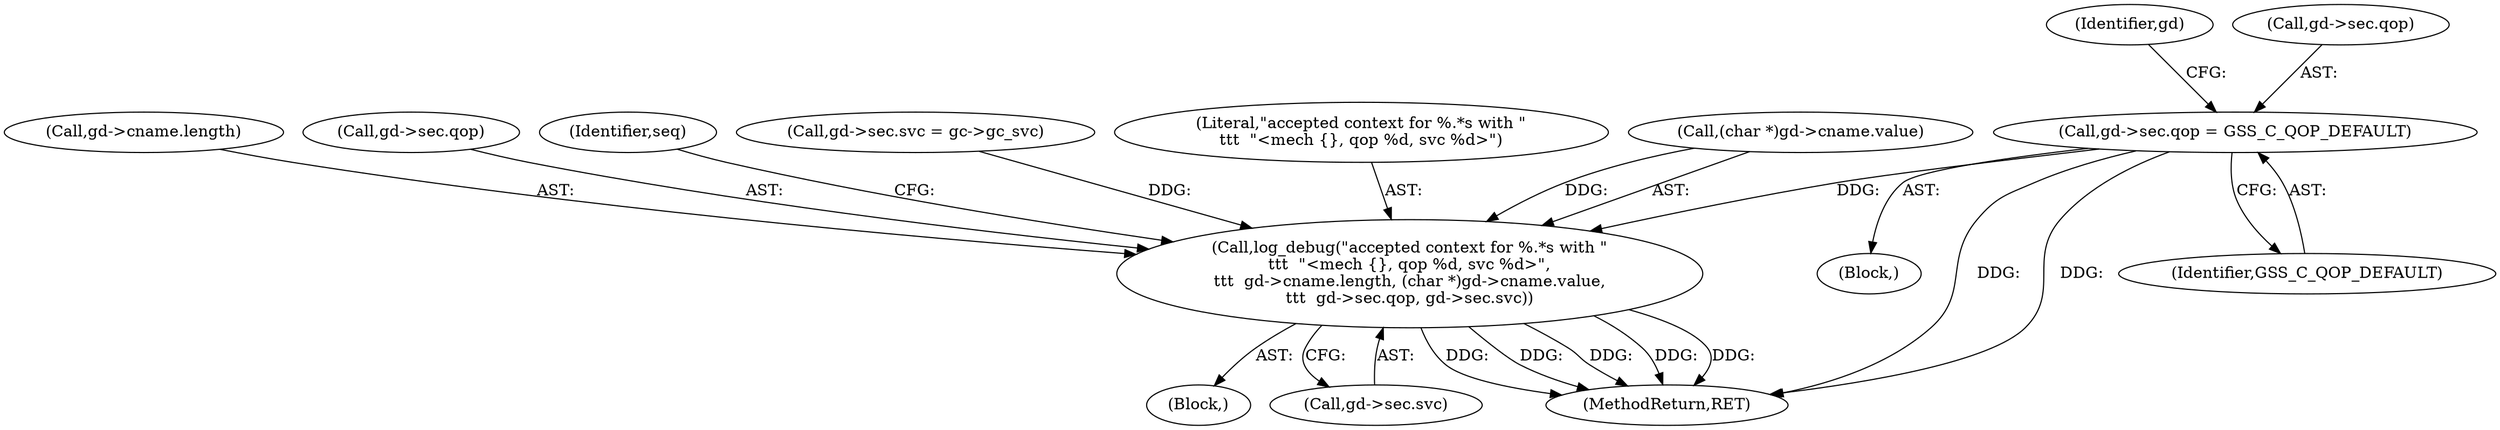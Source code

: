 digraph "0_krb5_5bb8a6b9c9eb8dd22bc9526751610aaa255ead9c_0@pointer" {
"1000296" [label="(Call,gd->sec.qop = GSS_C_QOP_DEFAULT)"];
"1000367" [label="(Call,log_debug(\"accepted context for %.*s with \"\n\t\t\t  \"<mech {}, qop %d, svc %d>\",\n\t\t\t  gd->cname.length, (char *)gd->cname.value,\n\t\t\t  gd->sec.qop, gd->sec.svc))"];
"1000369" [label="(Call,gd->cname.length)"];
"1000108" [label="(Block,)"];
"1000381" [label="(Call,gd->sec.qop)"];
"1000392" [label="(Identifier,seq)"];
"1000306" [label="(Identifier,gd)"];
"1000303" [label="(Call,gd->sec.svc = gc->gc_svc)"];
"1000368" [label="(Literal,\"accepted context for %.*s with \"\n\t\t\t  \"<mech {}, qop %d, svc %d>\")"];
"1000374" [label="(Call,(char *)gd->cname.value)"];
"1000296" [label="(Call,gd->sec.qop = GSS_C_QOP_DEFAULT)"];
"1000484" [label="(MethodReturn,RET)"];
"1000302" [label="(Identifier,GSS_C_QOP_DEFAULT)"];
"1000332" [label="(Block,)"];
"1000297" [label="(Call,gd->sec.qop)"];
"1000386" [label="(Call,gd->sec.svc)"];
"1000367" [label="(Call,log_debug(\"accepted context for %.*s with \"\n\t\t\t  \"<mech {}, qop %d, svc %d>\",\n\t\t\t  gd->cname.length, (char *)gd->cname.value,\n\t\t\t  gd->sec.qop, gd->sec.svc))"];
"1000296" -> "1000108"  [label="AST: "];
"1000296" -> "1000302"  [label="CFG: "];
"1000297" -> "1000296"  [label="AST: "];
"1000302" -> "1000296"  [label="AST: "];
"1000306" -> "1000296"  [label="CFG: "];
"1000296" -> "1000484"  [label="DDG: "];
"1000296" -> "1000484"  [label="DDG: "];
"1000296" -> "1000367"  [label="DDG: "];
"1000367" -> "1000332"  [label="AST: "];
"1000367" -> "1000386"  [label="CFG: "];
"1000368" -> "1000367"  [label="AST: "];
"1000369" -> "1000367"  [label="AST: "];
"1000374" -> "1000367"  [label="AST: "];
"1000381" -> "1000367"  [label="AST: "];
"1000386" -> "1000367"  [label="AST: "];
"1000392" -> "1000367"  [label="CFG: "];
"1000367" -> "1000484"  [label="DDG: "];
"1000367" -> "1000484"  [label="DDG: "];
"1000367" -> "1000484"  [label="DDG: "];
"1000367" -> "1000484"  [label="DDG: "];
"1000367" -> "1000484"  [label="DDG: "];
"1000374" -> "1000367"  [label="DDG: "];
"1000303" -> "1000367"  [label="DDG: "];
}
